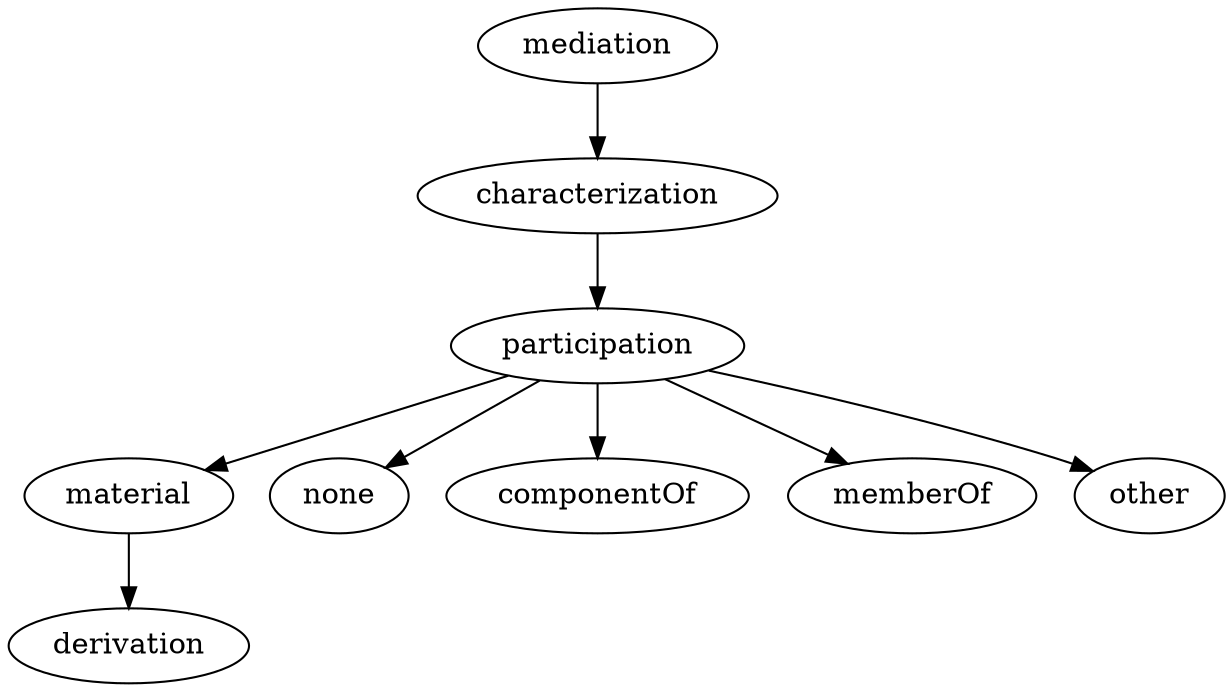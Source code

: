 strict digraph  {
mediation;
characterization;
participation;
material;
none;
componentOf;
memberOf;
other;
derivation;
mediation -> characterization;
characterization -> participation;
participation -> material;
participation -> none;
participation -> componentOf;
participation -> memberOf;
participation -> other;
material -> derivation;
}
